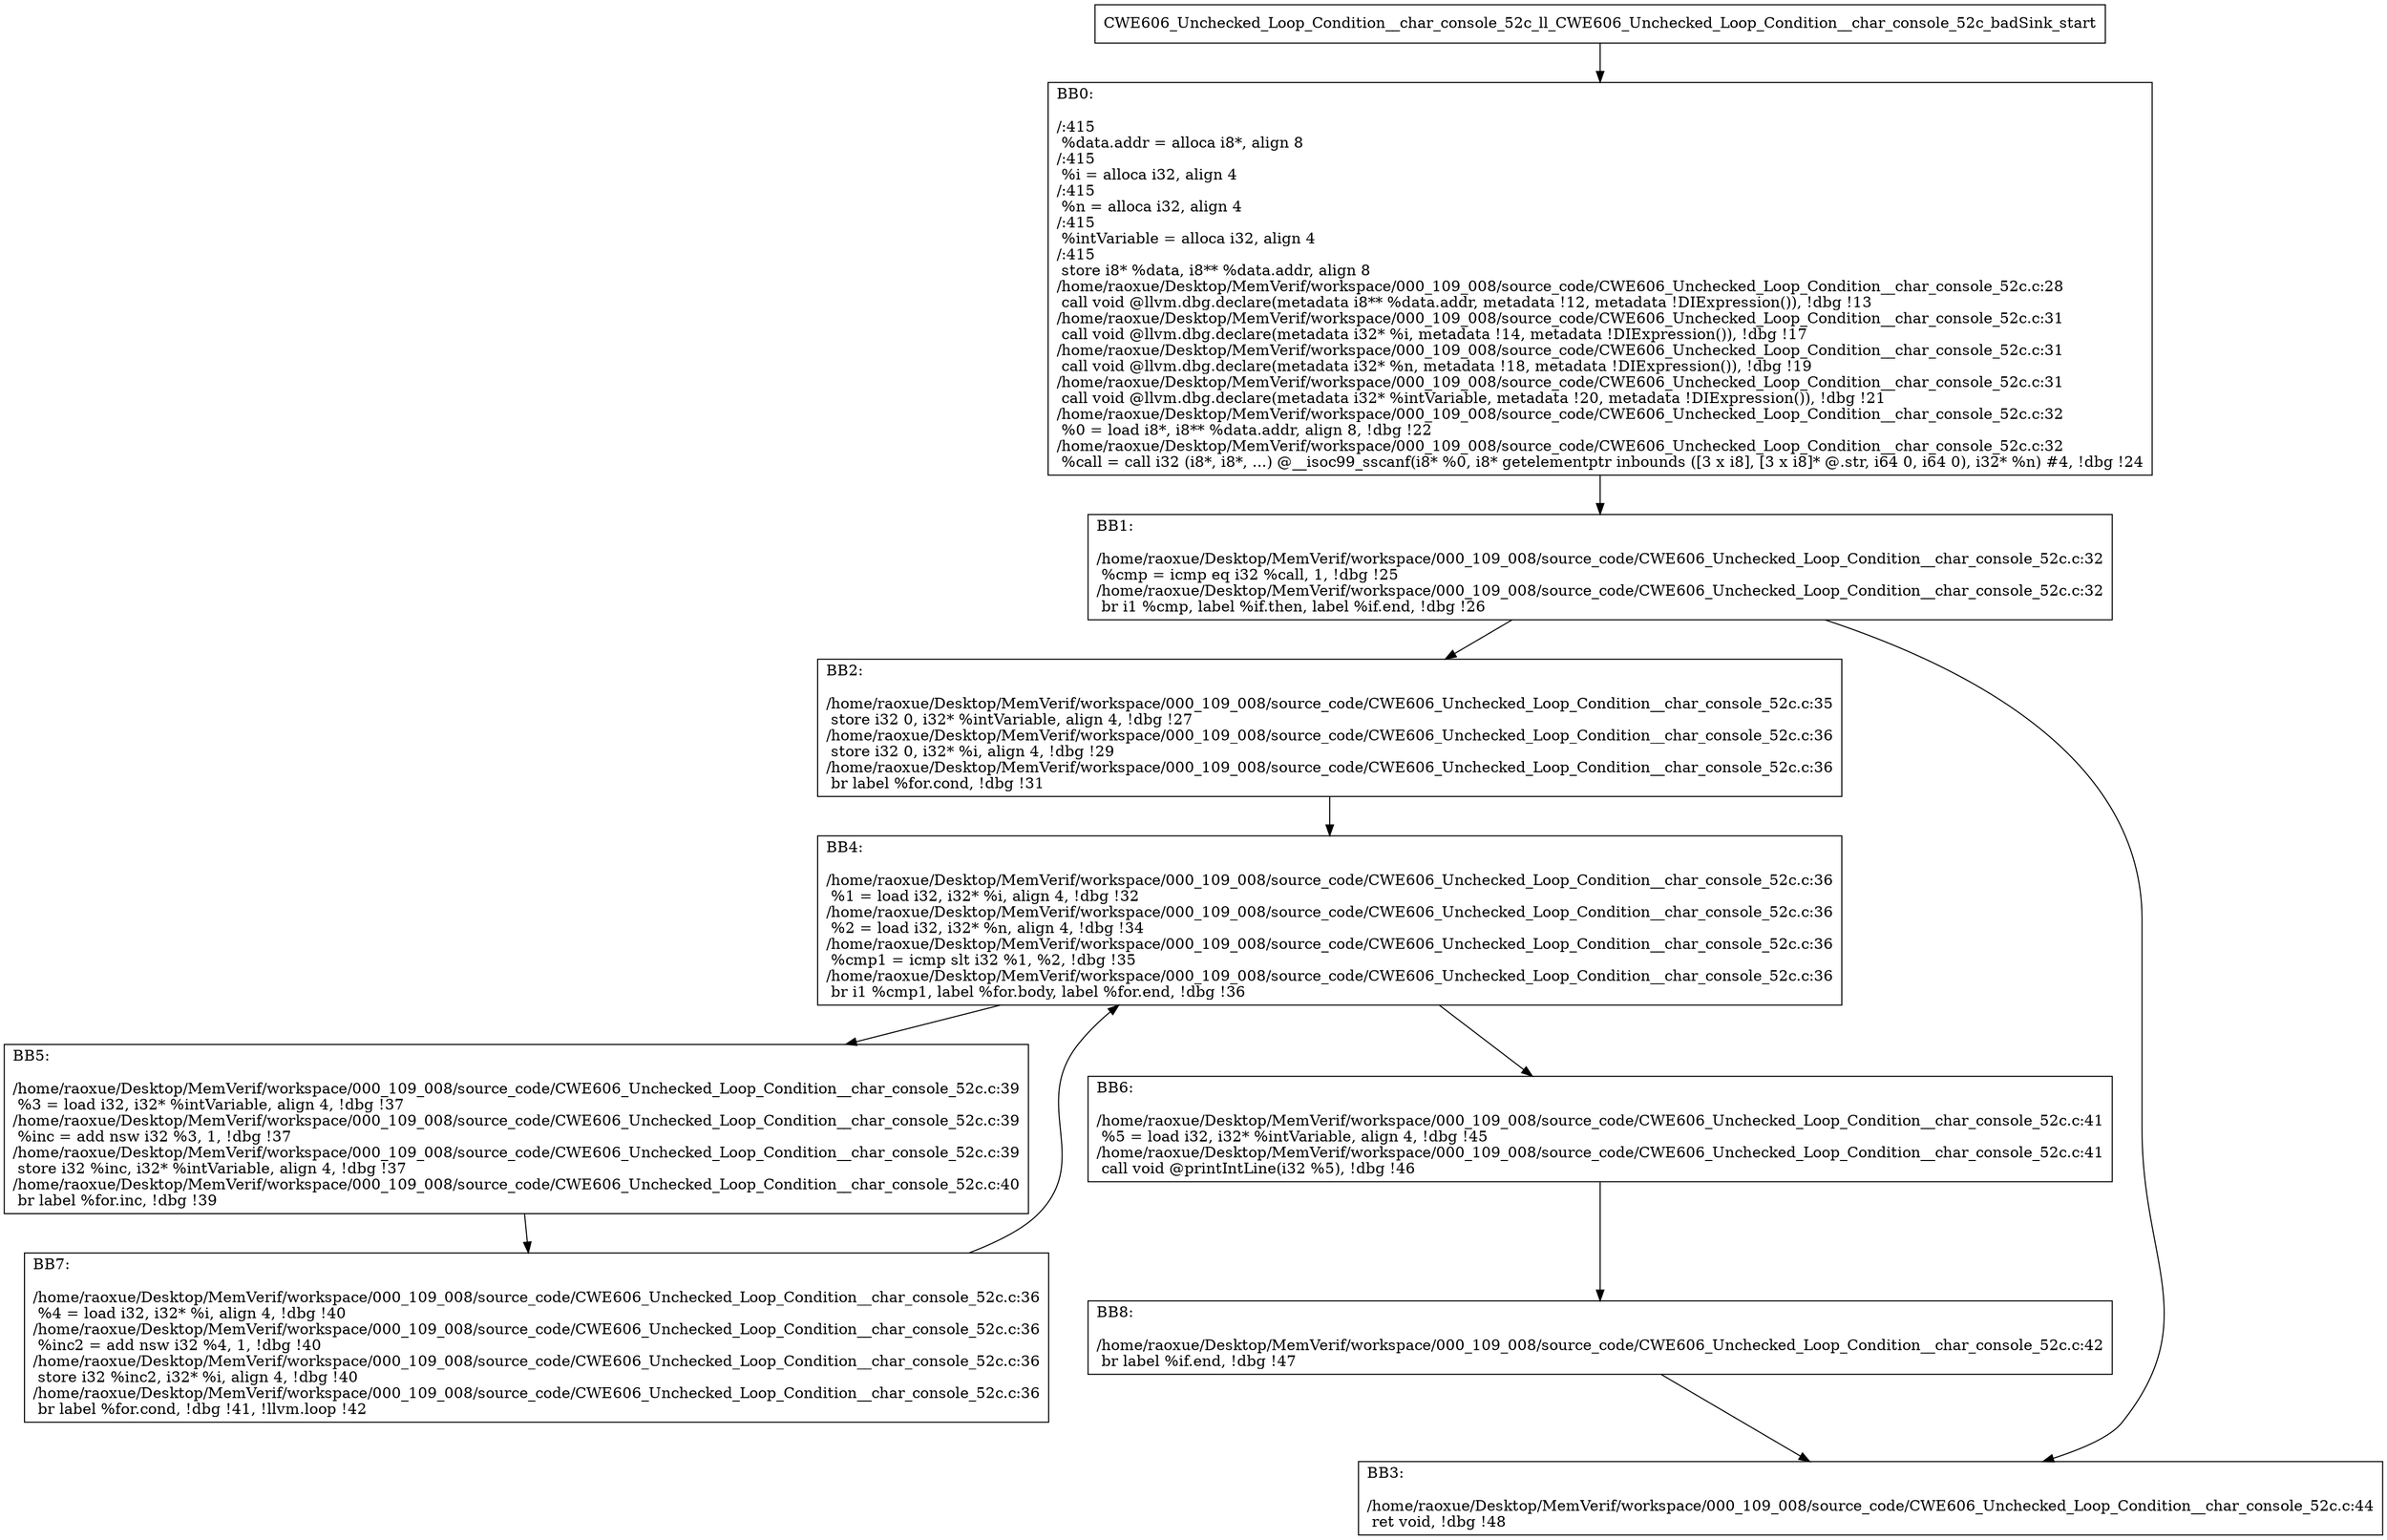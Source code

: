 digraph "CFG for'CWE606_Unchecked_Loop_Condition__char_console_52c_ll_CWE606_Unchecked_Loop_Condition__char_console_52c_badSink' function" {
	BBCWE606_Unchecked_Loop_Condition__char_console_52c_ll_CWE606_Unchecked_Loop_Condition__char_console_52c_badSink_start[shape=record,label="{CWE606_Unchecked_Loop_Condition__char_console_52c_ll_CWE606_Unchecked_Loop_Condition__char_console_52c_badSink_start}"];
	BBCWE606_Unchecked_Loop_Condition__char_console_52c_ll_CWE606_Unchecked_Loop_Condition__char_console_52c_badSink_start-> CWE606_Unchecked_Loop_Condition__char_console_52c_ll_CWE606_Unchecked_Loop_Condition__char_console_52c_badSinkBB0;
	CWE606_Unchecked_Loop_Condition__char_console_52c_ll_CWE606_Unchecked_Loop_Condition__char_console_52c_badSinkBB0 [shape=record, label="{BB0:\l\l/:415\l
  %data.addr = alloca i8*, align 8\l
/:415\l
  %i = alloca i32, align 4\l
/:415\l
  %n = alloca i32, align 4\l
/:415\l
  %intVariable = alloca i32, align 4\l
/:415\l
  store i8* %data, i8** %data.addr, align 8\l
/home/raoxue/Desktop/MemVerif/workspace/000_109_008/source_code/CWE606_Unchecked_Loop_Condition__char_console_52c.c:28\l
  call void @llvm.dbg.declare(metadata i8** %data.addr, metadata !12, metadata !DIExpression()), !dbg !13\l
/home/raoxue/Desktop/MemVerif/workspace/000_109_008/source_code/CWE606_Unchecked_Loop_Condition__char_console_52c.c:31\l
  call void @llvm.dbg.declare(metadata i32* %i, metadata !14, metadata !DIExpression()), !dbg !17\l
/home/raoxue/Desktop/MemVerif/workspace/000_109_008/source_code/CWE606_Unchecked_Loop_Condition__char_console_52c.c:31\l
  call void @llvm.dbg.declare(metadata i32* %n, metadata !18, metadata !DIExpression()), !dbg !19\l
/home/raoxue/Desktop/MemVerif/workspace/000_109_008/source_code/CWE606_Unchecked_Loop_Condition__char_console_52c.c:31\l
  call void @llvm.dbg.declare(metadata i32* %intVariable, metadata !20, metadata !DIExpression()), !dbg !21\l
/home/raoxue/Desktop/MemVerif/workspace/000_109_008/source_code/CWE606_Unchecked_Loop_Condition__char_console_52c.c:32\l
  %0 = load i8*, i8** %data.addr, align 8, !dbg !22\l
/home/raoxue/Desktop/MemVerif/workspace/000_109_008/source_code/CWE606_Unchecked_Loop_Condition__char_console_52c.c:32\l
  %call = call i32 (i8*, i8*, ...) @__isoc99_sscanf(i8* %0, i8* getelementptr inbounds ([3 x i8], [3 x i8]* @.str, i64 0, i64 0), i32* %n) #4, !dbg !24\l
}"];
	CWE606_Unchecked_Loop_Condition__char_console_52c_ll_CWE606_Unchecked_Loop_Condition__char_console_52c_badSinkBB0-> CWE606_Unchecked_Loop_Condition__char_console_52c_ll_CWE606_Unchecked_Loop_Condition__char_console_52c_badSinkBB1;
	CWE606_Unchecked_Loop_Condition__char_console_52c_ll_CWE606_Unchecked_Loop_Condition__char_console_52c_badSinkBB1 [shape=record, label="{BB1:\l\l/home/raoxue/Desktop/MemVerif/workspace/000_109_008/source_code/CWE606_Unchecked_Loop_Condition__char_console_52c.c:32\l
  %cmp = icmp eq i32 %call, 1, !dbg !25\l
/home/raoxue/Desktop/MemVerif/workspace/000_109_008/source_code/CWE606_Unchecked_Loop_Condition__char_console_52c.c:32\l
  br i1 %cmp, label %if.then, label %if.end, !dbg !26\l
}"];
	CWE606_Unchecked_Loop_Condition__char_console_52c_ll_CWE606_Unchecked_Loop_Condition__char_console_52c_badSinkBB1-> CWE606_Unchecked_Loop_Condition__char_console_52c_ll_CWE606_Unchecked_Loop_Condition__char_console_52c_badSinkBB2;
	CWE606_Unchecked_Loop_Condition__char_console_52c_ll_CWE606_Unchecked_Loop_Condition__char_console_52c_badSinkBB1-> CWE606_Unchecked_Loop_Condition__char_console_52c_ll_CWE606_Unchecked_Loop_Condition__char_console_52c_badSinkBB3;
	CWE606_Unchecked_Loop_Condition__char_console_52c_ll_CWE606_Unchecked_Loop_Condition__char_console_52c_badSinkBB2 [shape=record, label="{BB2:\l\l/home/raoxue/Desktop/MemVerif/workspace/000_109_008/source_code/CWE606_Unchecked_Loop_Condition__char_console_52c.c:35\l
  store i32 0, i32* %intVariable, align 4, !dbg !27\l
/home/raoxue/Desktop/MemVerif/workspace/000_109_008/source_code/CWE606_Unchecked_Loop_Condition__char_console_52c.c:36\l
  store i32 0, i32* %i, align 4, !dbg !29\l
/home/raoxue/Desktop/MemVerif/workspace/000_109_008/source_code/CWE606_Unchecked_Loop_Condition__char_console_52c.c:36\l
  br label %for.cond, !dbg !31\l
}"];
	CWE606_Unchecked_Loop_Condition__char_console_52c_ll_CWE606_Unchecked_Loop_Condition__char_console_52c_badSinkBB2-> CWE606_Unchecked_Loop_Condition__char_console_52c_ll_CWE606_Unchecked_Loop_Condition__char_console_52c_badSinkBB4;
	CWE606_Unchecked_Loop_Condition__char_console_52c_ll_CWE606_Unchecked_Loop_Condition__char_console_52c_badSinkBB4 [shape=record, label="{BB4:\l\l/home/raoxue/Desktop/MemVerif/workspace/000_109_008/source_code/CWE606_Unchecked_Loop_Condition__char_console_52c.c:36\l
  %1 = load i32, i32* %i, align 4, !dbg !32\l
/home/raoxue/Desktop/MemVerif/workspace/000_109_008/source_code/CWE606_Unchecked_Loop_Condition__char_console_52c.c:36\l
  %2 = load i32, i32* %n, align 4, !dbg !34\l
/home/raoxue/Desktop/MemVerif/workspace/000_109_008/source_code/CWE606_Unchecked_Loop_Condition__char_console_52c.c:36\l
  %cmp1 = icmp slt i32 %1, %2, !dbg !35\l
/home/raoxue/Desktop/MemVerif/workspace/000_109_008/source_code/CWE606_Unchecked_Loop_Condition__char_console_52c.c:36\l
  br i1 %cmp1, label %for.body, label %for.end, !dbg !36\l
}"];
	CWE606_Unchecked_Loop_Condition__char_console_52c_ll_CWE606_Unchecked_Loop_Condition__char_console_52c_badSinkBB4-> CWE606_Unchecked_Loop_Condition__char_console_52c_ll_CWE606_Unchecked_Loop_Condition__char_console_52c_badSinkBB5;
	CWE606_Unchecked_Loop_Condition__char_console_52c_ll_CWE606_Unchecked_Loop_Condition__char_console_52c_badSinkBB4-> CWE606_Unchecked_Loop_Condition__char_console_52c_ll_CWE606_Unchecked_Loop_Condition__char_console_52c_badSinkBB6;
	CWE606_Unchecked_Loop_Condition__char_console_52c_ll_CWE606_Unchecked_Loop_Condition__char_console_52c_badSinkBB5 [shape=record, label="{BB5:\l\l/home/raoxue/Desktop/MemVerif/workspace/000_109_008/source_code/CWE606_Unchecked_Loop_Condition__char_console_52c.c:39\l
  %3 = load i32, i32* %intVariable, align 4, !dbg !37\l
/home/raoxue/Desktop/MemVerif/workspace/000_109_008/source_code/CWE606_Unchecked_Loop_Condition__char_console_52c.c:39\l
  %inc = add nsw i32 %3, 1, !dbg !37\l
/home/raoxue/Desktop/MemVerif/workspace/000_109_008/source_code/CWE606_Unchecked_Loop_Condition__char_console_52c.c:39\l
  store i32 %inc, i32* %intVariable, align 4, !dbg !37\l
/home/raoxue/Desktop/MemVerif/workspace/000_109_008/source_code/CWE606_Unchecked_Loop_Condition__char_console_52c.c:40\l
  br label %for.inc, !dbg !39\l
}"];
	CWE606_Unchecked_Loop_Condition__char_console_52c_ll_CWE606_Unchecked_Loop_Condition__char_console_52c_badSinkBB5-> CWE606_Unchecked_Loop_Condition__char_console_52c_ll_CWE606_Unchecked_Loop_Condition__char_console_52c_badSinkBB7;
	CWE606_Unchecked_Loop_Condition__char_console_52c_ll_CWE606_Unchecked_Loop_Condition__char_console_52c_badSinkBB7 [shape=record, label="{BB7:\l\l/home/raoxue/Desktop/MemVerif/workspace/000_109_008/source_code/CWE606_Unchecked_Loop_Condition__char_console_52c.c:36\l
  %4 = load i32, i32* %i, align 4, !dbg !40\l
/home/raoxue/Desktop/MemVerif/workspace/000_109_008/source_code/CWE606_Unchecked_Loop_Condition__char_console_52c.c:36\l
  %inc2 = add nsw i32 %4, 1, !dbg !40\l
/home/raoxue/Desktop/MemVerif/workspace/000_109_008/source_code/CWE606_Unchecked_Loop_Condition__char_console_52c.c:36\l
  store i32 %inc2, i32* %i, align 4, !dbg !40\l
/home/raoxue/Desktop/MemVerif/workspace/000_109_008/source_code/CWE606_Unchecked_Loop_Condition__char_console_52c.c:36\l
  br label %for.cond, !dbg !41, !llvm.loop !42\l
}"];
	CWE606_Unchecked_Loop_Condition__char_console_52c_ll_CWE606_Unchecked_Loop_Condition__char_console_52c_badSinkBB7-> CWE606_Unchecked_Loop_Condition__char_console_52c_ll_CWE606_Unchecked_Loop_Condition__char_console_52c_badSinkBB4;
	CWE606_Unchecked_Loop_Condition__char_console_52c_ll_CWE606_Unchecked_Loop_Condition__char_console_52c_badSinkBB6 [shape=record, label="{BB6:\l\l/home/raoxue/Desktop/MemVerif/workspace/000_109_008/source_code/CWE606_Unchecked_Loop_Condition__char_console_52c.c:41\l
  %5 = load i32, i32* %intVariable, align 4, !dbg !45\l
/home/raoxue/Desktop/MemVerif/workspace/000_109_008/source_code/CWE606_Unchecked_Loop_Condition__char_console_52c.c:41\l
  call void @printIntLine(i32 %5), !dbg !46\l
}"];
	CWE606_Unchecked_Loop_Condition__char_console_52c_ll_CWE606_Unchecked_Loop_Condition__char_console_52c_badSinkBB6-> CWE606_Unchecked_Loop_Condition__char_console_52c_ll_CWE606_Unchecked_Loop_Condition__char_console_52c_badSinkBB8;
	CWE606_Unchecked_Loop_Condition__char_console_52c_ll_CWE606_Unchecked_Loop_Condition__char_console_52c_badSinkBB8 [shape=record, label="{BB8:\l\l/home/raoxue/Desktop/MemVerif/workspace/000_109_008/source_code/CWE606_Unchecked_Loop_Condition__char_console_52c.c:42\l
  br label %if.end, !dbg !47\l
}"];
	CWE606_Unchecked_Loop_Condition__char_console_52c_ll_CWE606_Unchecked_Loop_Condition__char_console_52c_badSinkBB8-> CWE606_Unchecked_Loop_Condition__char_console_52c_ll_CWE606_Unchecked_Loop_Condition__char_console_52c_badSinkBB3;
	CWE606_Unchecked_Loop_Condition__char_console_52c_ll_CWE606_Unchecked_Loop_Condition__char_console_52c_badSinkBB3 [shape=record, label="{BB3:\l\l/home/raoxue/Desktop/MemVerif/workspace/000_109_008/source_code/CWE606_Unchecked_Loop_Condition__char_console_52c.c:44\l
  ret void, !dbg !48\l
}"];
}

